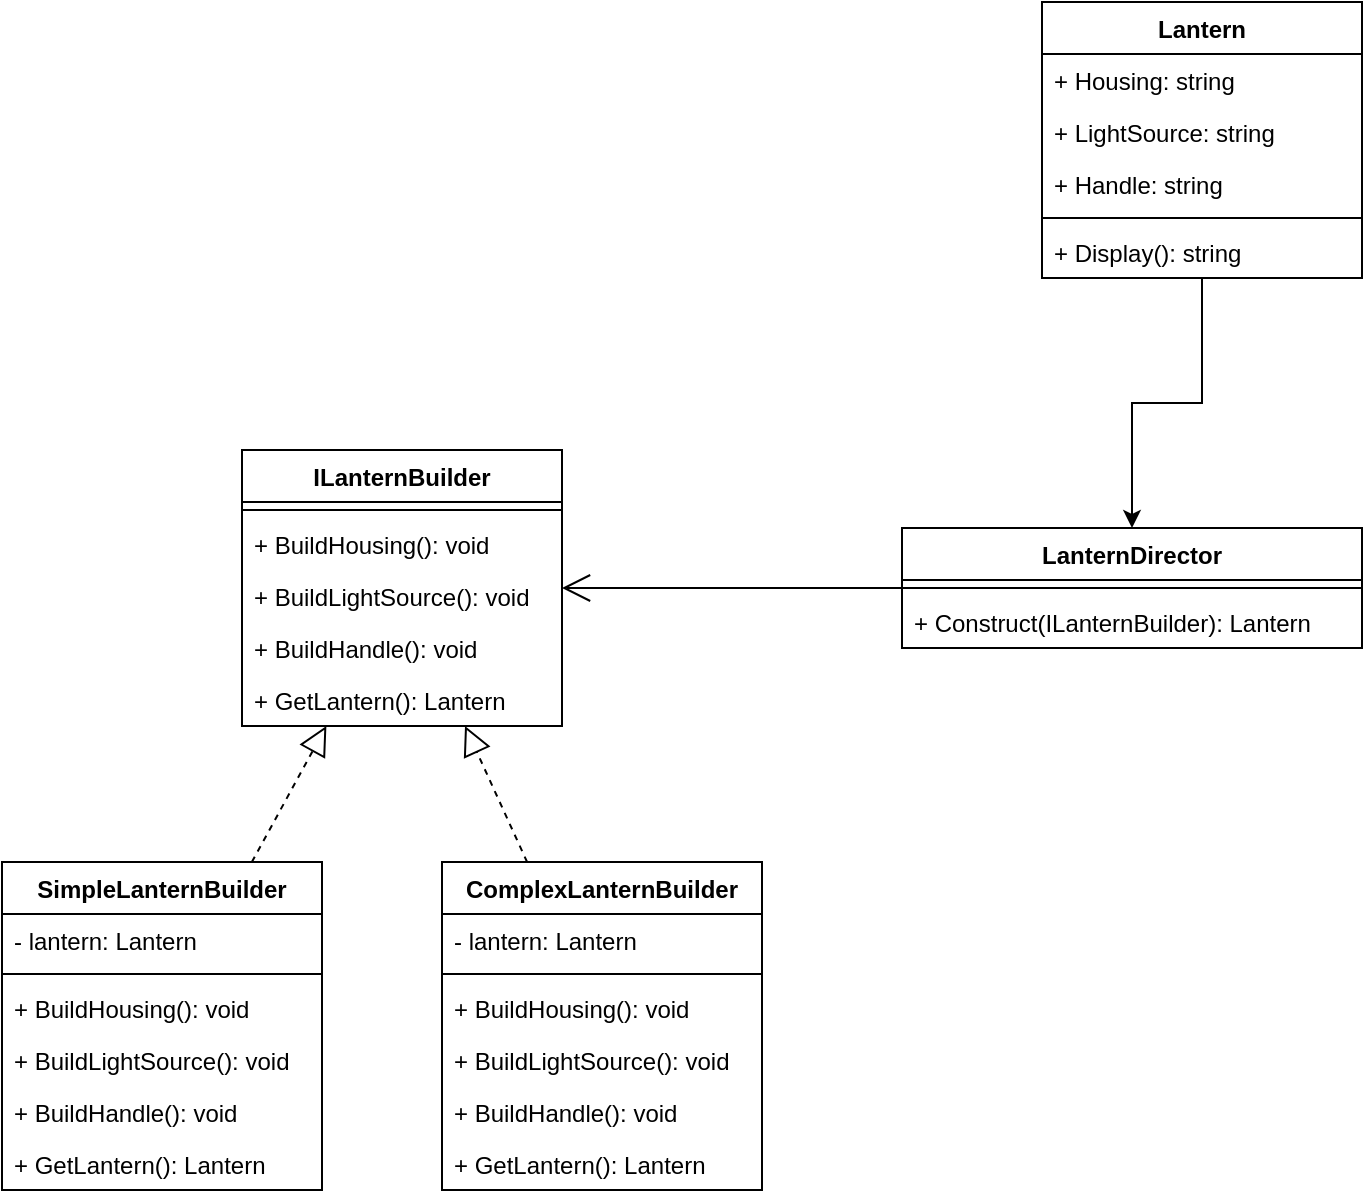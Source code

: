 <mxfile version="22.1.0" type="device">
  <diagram id="VV5c559bpN4OGxsN3SK6" name="Страница — 1">
    <mxGraphModel dx="1290" dy="1735" grid="1" gridSize="10" guides="1" tooltips="1" connect="1" arrows="1" fold="1" page="1" pageScale="1" pageWidth="827" pageHeight="1169" math="0" shadow="0">
      <root>
        <mxCell id="0" />
        <mxCell id="1" parent="0" />
        <mxCell id="FxJhbATH6nZDEj8sTZ0N-1" value="LanternDirector" style="swimlane;fontStyle=1;align=center;verticalAlign=top;childLayout=stackLayout;horizontal=1;startSize=26;horizontalStack=0;resizeParent=1;resizeParentMax=0;resizeLast=0;collapsible=1;marginBottom=0;whiteSpace=wrap;html=1;" vertex="1" parent="1">
          <mxGeometry x="490" y="143" width="230" height="60" as="geometry" />
        </mxCell>
        <mxCell id="FxJhbATH6nZDEj8sTZ0N-3" value="" style="line;strokeWidth=1;fillColor=none;align=left;verticalAlign=middle;spacingTop=-1;spacingLeft=3;spacingRight=3;rotatable=0;labelPosition=right;points=[];portConstraint=eastwest;strokeColor=inherit;" vertex="1" parent="FxJhbATH6nZDEj8sTZ0N-1">
          <mxGeometry y="26" width="230" height="8" as="geometry" />
        </mxCell>
        <mxCell id="FxJhbATH6nZDEj8sTZ0N-4" value="+ Construct(ILanternBuilder): Lantern" style="text;strokeColor=none;fillColor=none;align=left;verticalAlign=top;spacingLeft=4;spacingRight=4;overflow=hidden;rotatable=0;points=[[0,0.5],[1,0.5]];portConstraint=eastwest;whiteSpace=wrap;html=1;" vertex="1" parent="FxJhbATH6nZDEj8sTZ0N-1">
          <mxGeometry y="34" width="230" height="26" as="geometry" />
        </mxCell>
        <mxCell id="FxJhbATH6nZDEj8sTZ0N-15" value="ILanternBuilder" style="swimlane;fontStyle=1;align=center;verticalAlign=top;childLayout=stackLayout;horizontal=1;startSize=26;horizontalStack=0;resizeParent=1;resizeParentMax=0;resizeLast=0;collapsible=1;marginBottom=0;whiteSpace=wrap;html=1;" vertex="1" parent="1">
          <mxGeometry x="160" y="104" width="160" height="138" as="geometry" />
        </mxCell>
        <mxCell id="FxJhbATH6nZDEj8sTZ0N-17" value="" style="line;strokeWidth=1;fillColor=none;align=left;verticalAlign=middle;spacingTop=-1;spacingLeft=3;spacingRight=3;rotatable=0;labelPosition=right;points=[];portConstraint=eastwest;strokeColor=inherit;" vertex="1" parent="FxJhbATH6nZDEj8sTZ0N-15">
          <mxGeometry y="26" width="160" height="8" as="geometry" />
        </mxCell>
        <mxCell id="FxJhbATH6nZDEj8sTZ0N-18" value="+ BuildHousing(): void" style="text;strokeColor=none;fillColor=none;align=left;verticalAlign=top;spacingLeft=4;spacingRight=4;overflow=hidden;rotatable=0;points=[[0,0.5],[1,0.5]];portConstraint=eastwest;whiteSpace=wrap;html=1;" vertex="1" parent="FxJhbATH6nZDEj8sTZ0N-15">
          <mxGeometry y="34" width="160" height="26" as="geometry" />
        </mxCell>
        <mxCell id="FxJhbATH6nZDEj8sTZ0N-19" value="+ BuildLightSource(): void" style="text;strokeColor=none;fillColor=none;align=left;verticalAlign=top;spacingLeft=4;spacingRight=4;overflow=hidden;rotatable=0;points=[[0,0.5],[1,0.5]];portConstraint=eastwest;whiteSpace=wrap;html=1;" vertex="1" parent="FxJhbATH6nZDEj8sTZ0N-15">
          <mxGeometry y="60" width="160" height="26" as="geometry" />
        </mxCell>
        <mxCell id="FxJhbATH6nZDEj8sTZ0N-20" value="+ BuildHandle(): void" style="text;strokeColor=none;fillColor=none;align=left;verticalAlign=top;spacingLeft=4;spacingRight=4;overflow=hidden;rotatable=0;points=[[0,0.5],[1,0.5]];portConstraint=eastwest;whiteSpace=wrap;html=1;" vertex="1" parent="FxJhbATH6nZDEj8sTZ0N-15">
          <mxGeometry y="86" width="160" height="26" as="geometry" />
        </mxCell>
        <mxCell id="FxJhbATH6nZDEj8sTZ0N-21" value="+ GetLantern(): Lantern" style="text;strokeColor=none;fillColor=none;align=left;verticalAlign=top;spacingLeft=4;spacingRight=4;overflow=hidden;rotatable=0;points=[[0,0.5],[1,0.5]];portConstraint=eastwest;whiteSpace=wrap;html=1;" vertex="1" parent="FxJhbATH6nZDEj8sTZ0N-15">
          <mxGeometry y="112" width="160" height="26" as="geometry" />
        </mxCell>
        <mxCell id="FxJhbATH6nZDEj8sTZ0N-22" value="" style="endArrow=open;endSize=12;html=1;rounded=0;" edge="1" parent="1" source="FxJhbATH6nZDEj8sTZ0N-1" target="FxJhbATH6nZDEj8sTZ0N-15">
          <mxGeometry x="-0.294" y="-73" width="160" relative="1" as="geometry">
            <mxPoint x="370" y="250" as="sourcePoint" />
            <mxPoint x="530" y="250" as="targetPoint" />
            <mxPoint as="offset" />
          </mxGeometry>
        </mxCell>
        <mxCell id="FxJhbATH6nZDEj8sTZ0N-48" style="edgeStyle=orthogonalEdgeStyle;rounded=0;orthogonalLoop=1;jettySize=auto;html=1;" edge="1" parent="1" source="FxJhbATH6nZDEj8sTZ0N-24" target="FxJhbATH6nZDEj8sTZ0N-1">
          <mxGeometry relative="1" as="geometry" />
        </mxCell>
        <mxCell id="FxJhbATH6nZDEj8sTZ0N-24" value="Lantern" style="swimlane;fontStyle=1;align=center;verticalAlign=top;childLayout=stackLayout;horizontal=1;startSize=26;horizontalStack=0;resizeParent=1;resizeParentMax=0;resizeLast=0;collapsible=1;marginBottom=0;whiteSpace=wrap;html=1;" vertex="1" parent="1">
          <mxGeometry x="560" y="-120" width="160" height="138" as="geometry" />
        </mxCell>
        <mxCell id="FxJhbATH6nZDEj8sTZ0N-25" value="+ Housing: string" style="text;strokeColor=none;fillColor=none;align=left;verticalAlign=top;spacingLeft=4;spacingRight=4;overflow=hidden;rotatable=0;points=[[0,0.5],[1,0.5]];portConstraint=eastwest;whiteSpace=wrap;html=1;" vertex="1" parent="FxJhbATH6nZDEj8sTZ0N-24">
          <mxGeometry y="26" width="160" height="26" as="geometry" />
        </mxCell>
        <mxCell id="FxJhbATH6nZDEj8sTZ0N-28" value="+ LightSource: string" style="text;strokeColor=none;fillColor=none;align=left;verticalAlign=top;spacingLeft=4;spacingRight=4;overflow=hidden;rotatable=0;points=[[0,0.5],[1,0.5]];portConstraint=eastwest;whiteSpace=wrap;html=1;" vertex="1" parent="FxJhbATH6nZDEj8sTZ0N-24">
          <mxGeometry y="52" width="160" height="26" as="geometry" />
        </mxCell>
        <mxCell id="FxJhbATH6nZDEj8sTZ0N-29" value="+ Handle: string" style="text;strokeColor=none;fillColor=none;align=left;verticalAlign=top;spacingLeft=4;spacingRight=4;overflow=hidden;rotatable=0;points=[[0,0.5],[1,0.5]];portConstraint=eastwest;whiteSpace=wrap;html=1;" vertex="1" parent="FxJhbATH6nZDEj8sTZ0N-24">
          <mxGeometry y="78" width="160" height="26" as="geometry" />
        </mxCell>
        <mxCell id="FxJhbATH6nZDEj8sTZ0N-26" value="" style="line;strokeWidth=1;fillColor=none;align=left;verticalAlign=middle;spacingTop=-1;spacingLeft=3;spacingRight=3;rotatable=0;labelPosition=right;points=[];portConstraint=eastwest;strokeColor=inherit;" vertex="1" parent="FxJhbATH6nZDEj8sTZ0N-24">
          <mxGeometry y="104" width="160" height="8" as="geometry" />
        </mxCell>
        <mxCell id="FxJhbATH6nZDEj8sTZ0N-27" value="+ Display(): string" style="text;strokeColor=none;fillColor=none;align=left;verticalAlign=top;spacingLeft=4;spacingRight=4;overflow=hidden;rotatable=0;points=[[0,0.5],[1,0.5]];portConstraint=eastwest;whiteSpace=wrap;html=1;" vertex="1" parent="FxJhbATH6nZDEj8sTZ0N-24">
          <mxGeometry y="112" width="160" height="26" as="geometry" />
        </mxCell>
        <mxCell id="FxJhbATH6nZDEj8sTZ0N-30" value="SimpleLanternBuilder" style="swimlane;fontStyle=1;align=center;verticalAlign=top;childLayout=stackLayout;horizontal=1;startSize=26;horizontalStack=0;resizeParent=1;resizeParentMax=0;resizeLast=0;collapsible=1;marginBottom=0;whiteSpace=wrap;html=1;" vertex="1" parent="1">
          <mxGeometry x="40" y="310" width="160" height="164" as="geometry" />
        </mxCell>
        <mxCell id="FxJhbATH6nZDEj8sTZ0N-31" value="- lantern: Lantern" style="text;strokeColor=none;fillColor=none;align=left;verticalAlign=top;spacingLeft=4;spacingRight=4;overflow=hidden;rotatable=0;points=[[0,0.5],[1,0.5]];portConstraint=eastwest;whiteSpace=wrap;html=1;" vertex="1" parent="FxJhbATH6nZDEj8sTZ0N-30">
          <mxGeometry y="26" width="160" height="26" as="geometry" />
        </mxCell>
        <mxCell id="FxJhbATH6nZDEj8sTZ0N-34" value="" style="line;strokeWidth=1;fillColor=none;align=left;verticalAlign=middle;spacingTop=-1;spacingLeft=3;spacingRight=3;rotatable=0;labelPosition=right;points=[];portConstraint=eastwest;strokeColor=inherit;" vertex="1" parent="FxJhbATH6nZDEj8sTZ0N-30">
          <mxGeometry y="52" width="160" height="8" as="geometry" />
        </mxCell>
        <mxCell id="FxJhbATH6nZDEj8sTZ0N-35" value="+ BuildHousing(): void" style="text;strokeColor=none;fillColor=none;align=left;verticalAlign=top;spacingLeft=4;spacingRight=4;overflow=hidden;rotatable=0;points=[[0,0.5],[1,0.5]];portConstraint=eastwest;whiteSpace=wrap;html=1;" vertex="1" parent="FxJhbATH6nZDEj8sTZ0N-30">
          <mxGeometry y="60" width="160" height="26" as="geometry" />
        </mxCell>
        <mxCell id="FxJhbATH6nZDEj8sTZ0N-36" value="+ BuildLightSource(): void" style="text;strokeColor=none;fillColor=none;align=left;verticalAlign=top;spacingLeft=4;spacingRight=4;overflow=hidden;rotatable=0;points=[[0,0.5],[1,0.5]];portConstraint=eastwest;whiteSpace=wrap;html=1;" vertex="1" parent="FxJhbATH6nZDEj8sTZ0N-30">
          <mxGeometry y="86" width="160" height="26" as="geometry" />
        </mxCell>
        <mxCell id="FxJhbATH6nZDEj8sTZ0N-37" value="+ BuildHandle(): void" style="text;strokeColor=none;fillColor=none;align=left;verticalAlign=top;spacingLeft=4;spacingRight=4;overflow=hidden;rotatable=0;points=[[0,0.5],[1,0.5]];portConstraint=eastwest;whiteSpace=wrap;html=1;" vertex="1" parent="FxJhbATH6nZDEj8sTZ0N-30">
          <mxGeometry y="112" width="160" height="26" as="geometry" />
        </mxCell>
        <mxCell id="FxJhbATH6nZDEj8sTZ0N-38" value="+ GetLantern(): Lantern" style="text;strokeColor=none;fillColor=none;align=left;verticalAlign=top;spacingLeft=4;spacingRight=4;overflow=hidden;rotatable=0;points=[[0,0.5],[1,0.5]];portConstraint=eastwest;whiteSpace=wrap;html=1;" vertex="1" parent="FxJhbATH6nZDEj8sTZ0N-30">
          <mxGeometry y="138" width="160" height="26" as="geometry" />
        </mxCell>
        <mxCell id="FxJhbATH6nZDEj8sTZ0N-39" value="" style="endArrow=block;dashed=1;endFill=0;endSize=12;html=1;rounded=0;" edge="1" parent="1" source="FxJhbATH6nZDEj8sTZ0N-30" target="FxJhbATH6nZDEj8sTZ0N-15">
          <mxGeometry width="160" relative="1" as="geometry">
            <mxPoint x="220" y="520" as="sourcePoint" />
            <mxPoint x="380" y="520" as="targetPoint" />
          </mxGeometry>
        </mxCell>
        <mxCell id="FxJhbATH6nZDEj8sTZ0N-40" value="ComplexLanternBuilder" style="swimlane;fontStyle=1;align=center;verticalAlign=top;childLayout=stackLayout;horizontal=1;startSize=26;horizontalStack=0;resizeParent=1;resizeParentMax=0;resizeLast=0;collapsible=1;marginBottom=0;whiteSpace=wrap;html=1;" vertex="1" parent="1">
          <mxGeometry x="260" y="310" width="160" height="164" as="geometry" />
        </mxCell>
        <mxCell id="FxJhbATH6nZDEj8sTZ0N-41" value="- lantern: Lantern" style="text;strokeColor=none;fillColor=none;align=left;verticalAlign=top;spacingLeft=4;spacingRight=4;overflow=hidden;rotatable=0;points=[[0,0.5],[1,0.5]];portConstraint=eastwest;whiteSpace=wrap;html=1;" vertex="1" parent="FxJhbATH6nZDEj8sTZ0N-40">
          <mxGeometry y="26" width="160" height="26" as="geometry" />
        </mxCell>
        <mxCell id="FxJhbATH6nZDEj8sTZ0N-42" value="" style="line;strokeWidth=1;fillColor=none;align=left;verticalAlign=middle;spacingTop=-1;spacingLeft=3;spacingRight=3;rotatable=0;labelPosition=right;points=[];portConstraint=eastwest;strokeColor=inherit;" vertex="1" parent="FxJhbATH6nZDEj8sTZ0N-40">
          <mxGeometry y="52" width="160" height="8" as="geometry" />
        </mxCell>
        <mxCell id="FxJhbATH6nZDEj8sTZ0N-43" value="+ BuildHousing(): void" style="text;strokeColor=none;fillColor=none;align=left;verticalAlign=top;spacingLeft=4;spacingRight=4;overflow=hidden;rotatable=0;points=[[0,0.5],[1,0.5]];portConstraint=eastwest;whiteSpace=wrap;html=1;" vertex="1" parent="FxJhbATH6nZDEj8sTZ0N-40">
          <mxGeometry y="60" width="160" height="26" as="geometry" />
        </mxCell>
        <mxCell id="FxJhbATH6nZDEj8sTZ0N-44" value="+ BuildLightSource(): void" style="text;strokeColor=none;fillColor=none;align=left;verticalAlign=top;spacingLeft=4;spacingRight=4;overflow=hidden;rotatable=0;points=[[0,0.5],[1,0.5]];portConstraint=eastwest;whiteSpace=wrap;html=1;" vertex="1" parent="FxJhbATH6nZDEj8sTZ0N-40">
          <mxGeometry y="86" width="160" height="26" as="geometry" />
        </mxCell>
        <mxCell id="FxJhbATH6nZDEj8sTZ0N-45" value="+ BuildHandle(): void" style="text;strokeColor=none;fillColor=none;align=left;verticalAlign=top;spacingLeft=4;spacingRight=4;overflow=hidden;rotatable=0;points=[[0,0.5],[1,0.5]];portConstraint=eastwest;whiteSpace=wrap;html=1;" vertex="1" parent="FxJhbATH6nZDEj8sTZ0N-40">
          <mxGeometry y="112" width="160" height="26" as="geometry" />
        </mxCell>
        <mxCell id="FxJhbATH6nZDEj8sTZ0N-46" value="+ GetLantern(): Lantern" style="text;strokeColor=none;fillColor=none;align=left;verticalAlign=top;spacingLeft=4;spacingRight=4;overflow=hidden;rotatable=0;points=[[0,0.5],[1,0.5]];portConstraint=eastwest;whiteSpace=wrap;html=1;" vertex="1" parent="FxJhbATH6nZDEj8sTZ0N-40">
          <mxGeometry y="138" width="160" height="26" as="geometry" />
        </mxCell>
        <mxCell id="FxJhbATH6nZDEj8sTZ0N-47" value="" style="endArrow=block;dashed=1;endFill=0;endSize=12;html=1;rounded=0;" edge="1" parent="1" source="FxJhbATH6nZDEj8sTZ0N-40" target="FxJhbATH6nZDEj8sTZ0N-15">
          <mxGeometry width="160" relative="1" as="geometry">
            <mxPoint x="175" y="320" as="sourcePoint" />
            <mxPoint x="212" y="252" as="targetPoint" />
          </mxGeometry>
        </mxCell>
      </root>
    </mxGraphModel>
  </diagram>
</mxfile>
